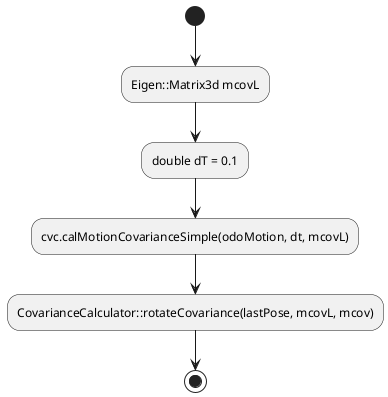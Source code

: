 @startuml

/'
    calculate covariance of odometry motion
    input1: const Pose2D &odoMotion
    input2: const Pose2D &lastPose
    input3: Eigen::Matrix3d &mcov
'/

(*) --> "Eigen::Matrix3d mcovL"
--> "double dT = 0.1"
--> "cvc.calMotionCovarianceSimple(odoMotion, dt, mcovL)"
--> "CovarianceCalculator::rotateCovariance(lastPose, mcovL, mcov)"
--> (*)

@enduml